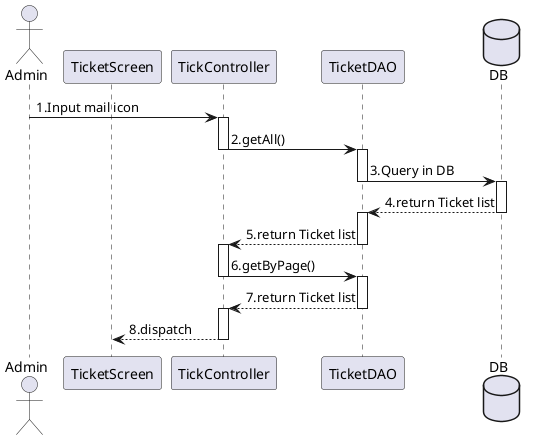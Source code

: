 @startuml

actor       Admin
participant TicketScreen
participant TickController
participant TicketDAO
database DB

Admin -> TickController   ++: 1.Input mail icon
TickController -> TicketDAO --++: 2.getAll()
TicketDAO -> DB --++ : 3.Query in DB
DB --> TicketDAO --++: 4.return Ticket list
TicketDAO --> TickController --++: 5.return Ticket list
TickController -> TicketDAO --++: 6.getByPage()
TicketDAO --> TickController --++: 7.return Ticket list
TickController --> TicketScreen  --: 8.dispatch


@enduml